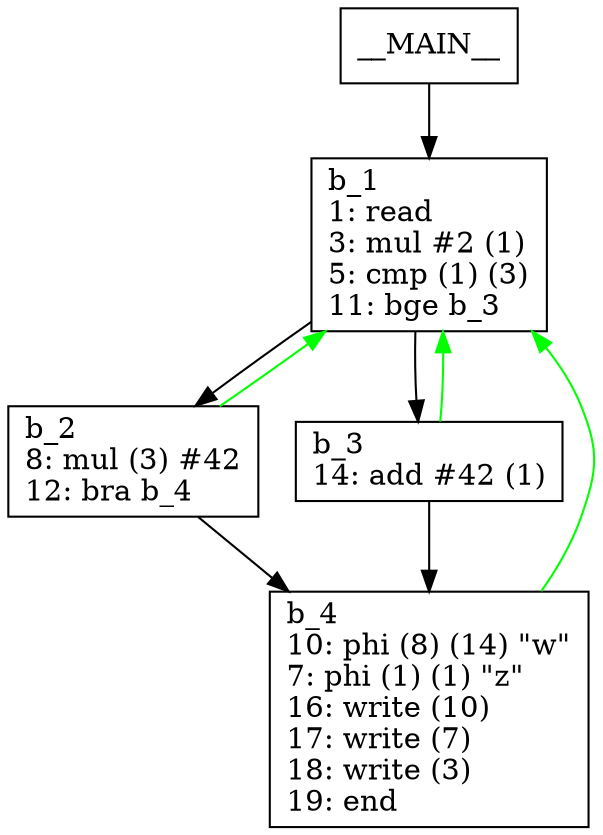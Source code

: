 digraph Computation {
node [shape=box];
__MAIN__ -> b_1;
b_1 [label="b_1\l1: read\l3: mul #2 (1)\l5: cmp (1) (3)\l11: bge b_3\l"]
b_1 -> b_2;
b_2 [label="b_2\l8: mul (3) #42\l12: bra b_4\l"]
b_2 -> b_4;
b_4 [label="b_4\l10: phi (8) (14) \"w\"\l7: phi (1) (1) \"z\"\l16: write (10)\l17: write (7)\l18: write (3)\l19: end\l"]
b_4 -> b_1[color="green"];
b_2 -> b_1[color="green"];
b_1 -> b_3;
b_3 [label="b_3\l14: add #42 (1)\l"]
b_3 -> b_4;
b_3 -> b_1[color="green"];
}